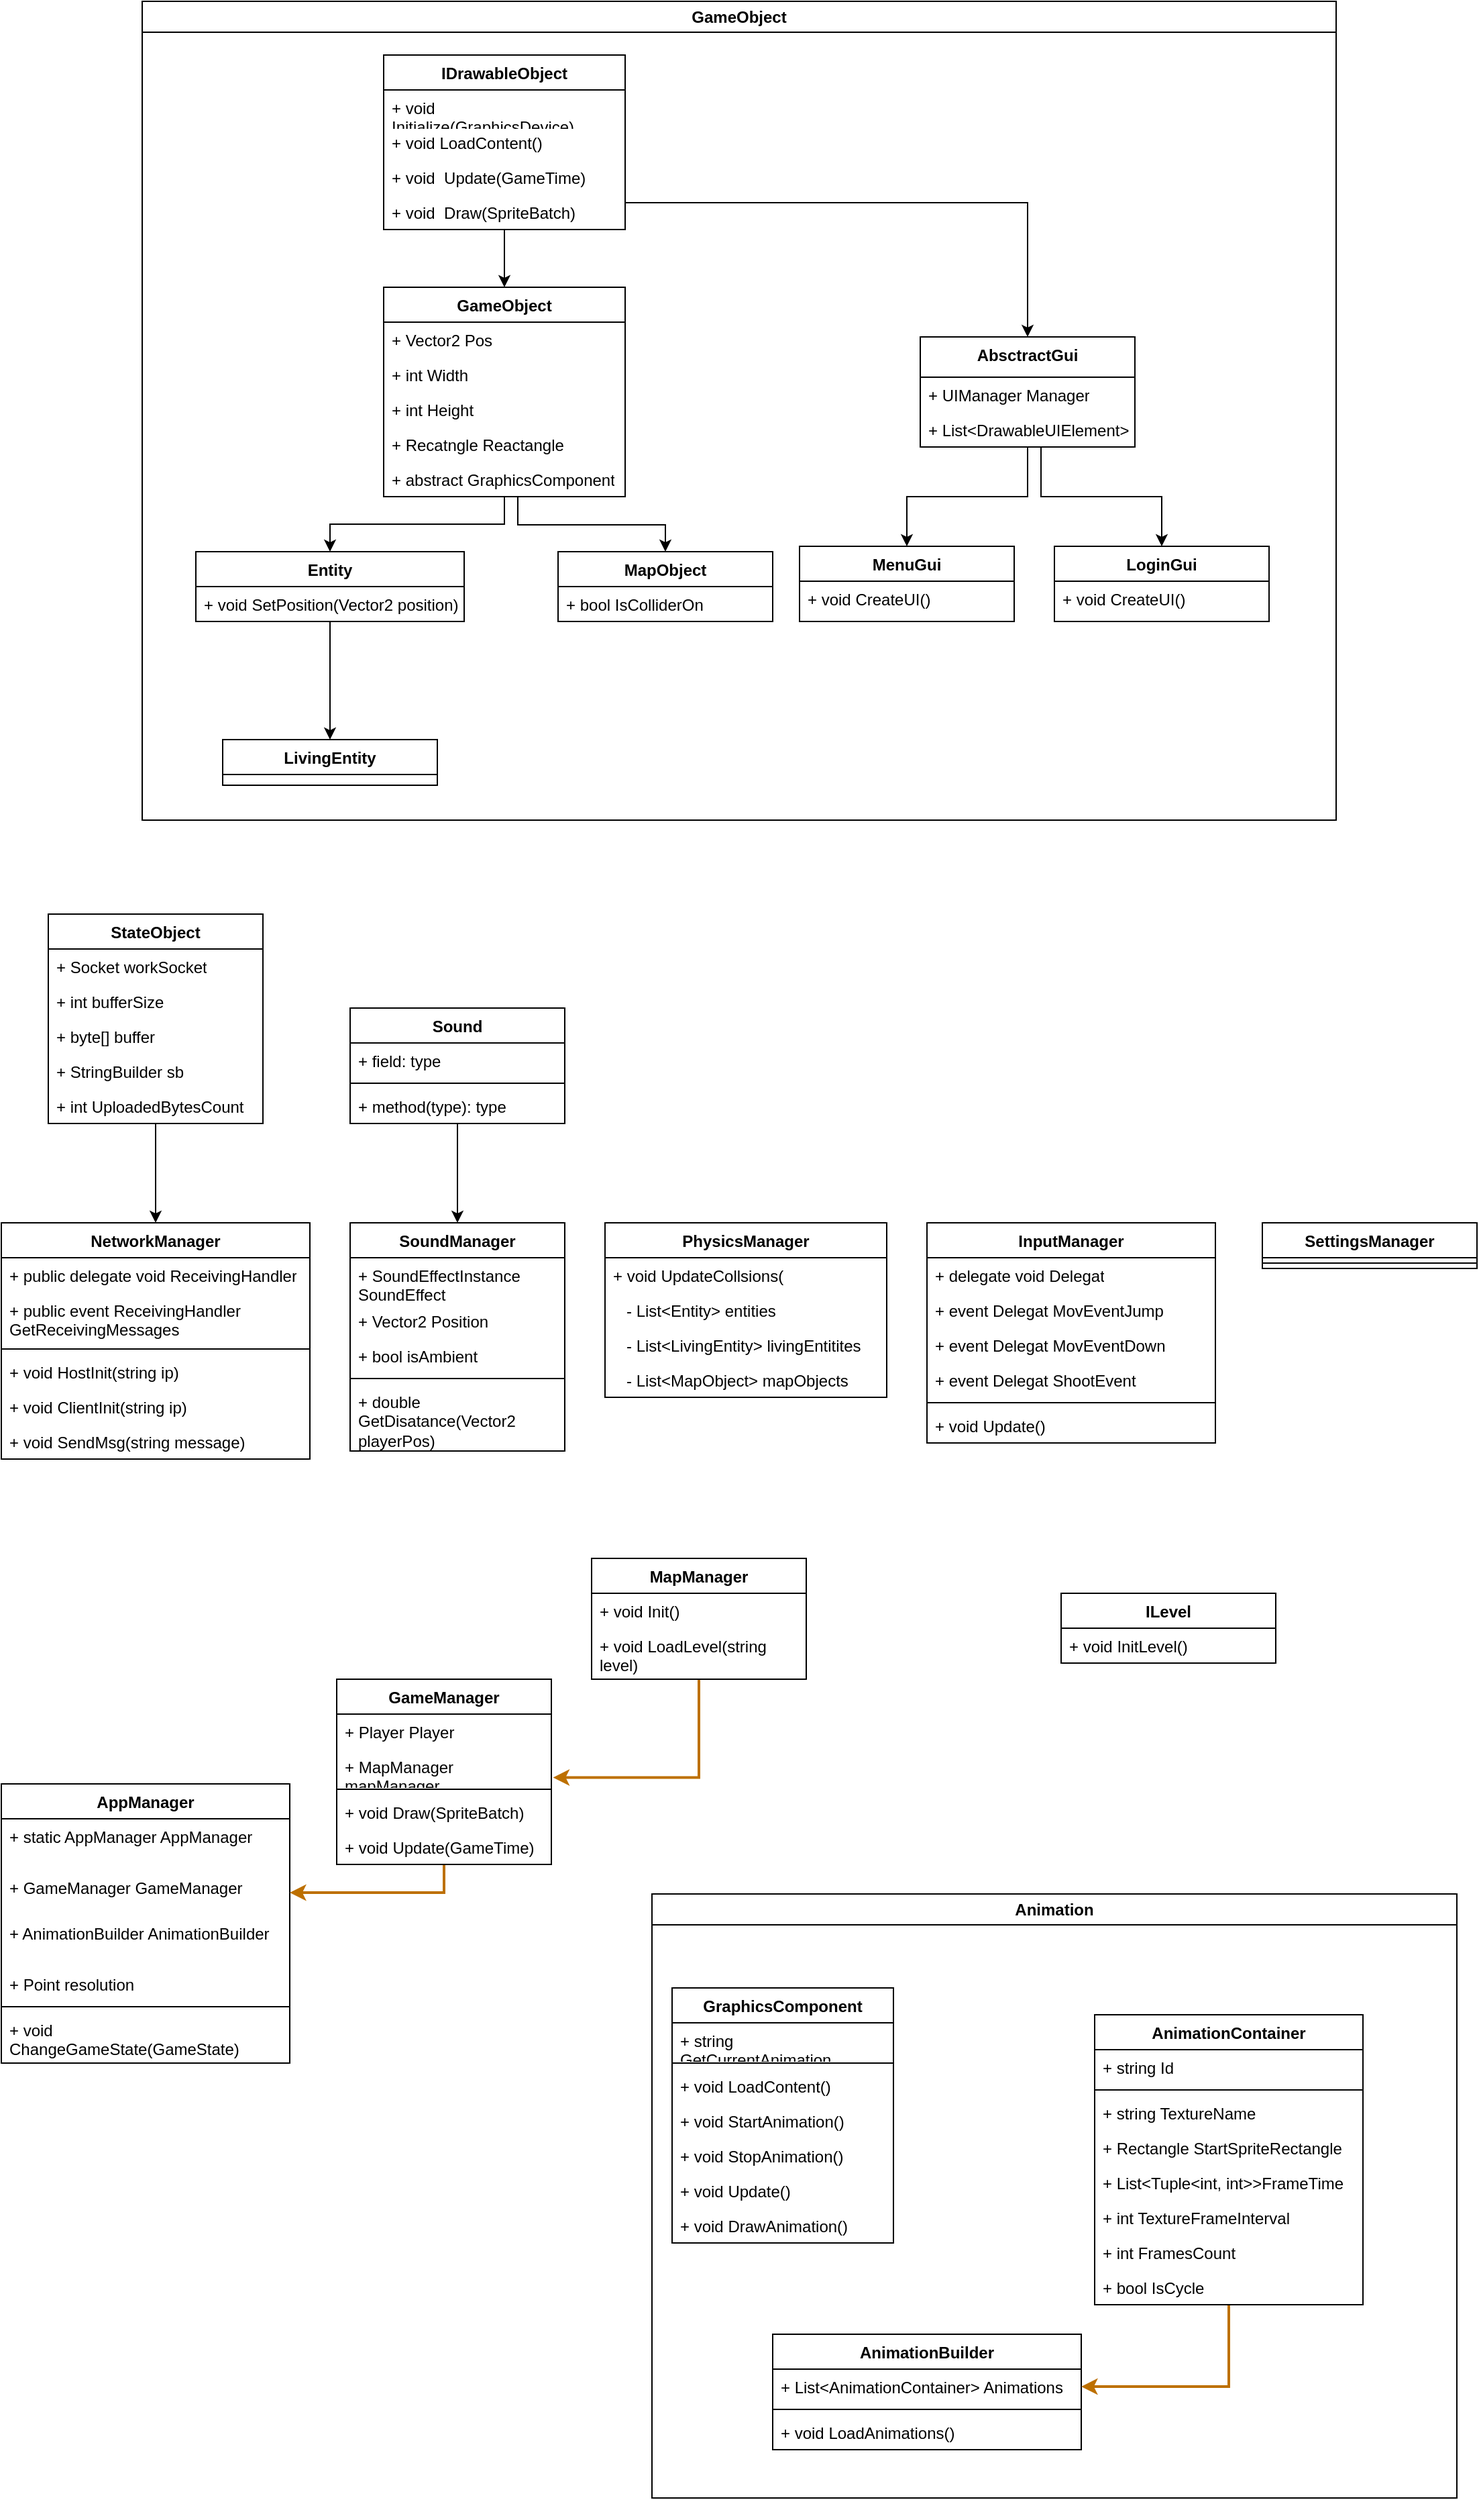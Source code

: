 <mxfile version="21.6.8" type="github">
  <diagram name="Страница — 1" id="98q6O0aFMQCR1bf1YkXJ">
    <mxGraphModel dx="3000" dy="1537" grid="1" gridSize="10" guides="1" tooltips="1" connect="1" arrows="1" fold="1" page="1" pageScale="1" pageWidth="1200" pageHeight="1920" math="0" shadow="0">
      <root>
        <mxCell id="0" />
        <mxCell id="1" parent="0" />
        <mxCell id="n8sBWdLB9CzdTx279Akv-58" value="NetworkManager" style="swimlane;fontStyle=1;align=center;verticalAlign=top;childLayout=stackLayout;horizontal=1;startSize=26;horizontalStack=0;resizeParent=1;resizeParentMax=0;resizeLast=0;collapsible=1;marginBottom=0;whiteSpace=wrap;html=1;" parent="1" vertex="1">
          <mxGeometry x="35" y="940" width="230" height="176" as="geometry" />
        </mxCell>
        <mxCell id="n8sBWdLB9CzdTx279Akv-59" value="+ public delegate void ReceivingHandler" style="text;strokeColor=none;fillColor=none;align=left;verticalAlign=top;spacingLeft=4;spacingRight=4;overflow=hidden;rotatable=0;points=[[0,0.5],[1,0.5]];portConstraint=eastwest;whiteSpace=wrap;html=1;" parent="n8sBWdLB9CzdTx279Akv-58" vertex="1">
          <mxGeometry y="26" width="230" height="26" as="geometry" />
        </mxCell>
        <mxCell id="n8sBWdLB9CzdTx279Akv-112" value="+ public event ReceivingHandler GetReceivingMessages" style="text;strokeColor=none;fillColor=none;align=left;verticalAlign=top;spacingLeft=4;spacingRight=4;overflow=hidden;rotatable=0;points=[[0,0.5],[1,0.5]];portConstraint=eastwest;whiteSpace=wrap;html=1;" parent="n8sBWdLB9CzdTx279Akv-58" vertex="1">
          <mxGeometry y="52" width="230" height="38" as="geometry" />
        </mxCell>
        <mxCell id="n8sBWdLB9CzdTx279Akv-60" value="" style="line;strokeWidth=1;fillColor=none;align=left;verticalAlign=middle;spacingTop=-1;spacingLeft=3;spacingRight=3;rotatable=0;labelPosition=right;points=[];portConstraint=eastwest;strokeColor=inherit;" parent="n8sBWdLB9CzdTx279Akv-58" vertex="1">
          <mxGeometry y="90" width="230" height="8" as="geometry" />
        </mxCell>
        <mxCell id="n8sBWdLB9CzdTx279Akv-113" value="+ void HostInit(string ip)" style="text;strokeColor=none;fillColor=none;align=left;verticalAlign=top;spacingLeft=4;spacingRight=4;overflow=hidden;rotatable=0;points=[[0,0.5],[1,0.5]];portConstraint=eastwest;whiteSpace=wrap;html=1;" parent="n8sBWdLB9CzdTx279Akv-58" vertex="1">
          <mxGeometry y="98" width="230" height="26" as="geometry" />
        </mxCell>
        <mxCell id="n8sBWdLB9CzdTx279Akv-114" value="+ void ClientInit(string ip)" style="text;strokeColor=none;fillColor=none;align=left;verticalAlign=top;spacingLeft=4;spacingRight=4;overflow=hidden;rotatable=0;points=[[0,0.5],[1,0.5]];portConstraint=eastwest;whiteSpace=wrap;html=1;" parent="n8sBWdLB9CzdTx279Akv-58" vertex="1">
          <mxGeometry y="124" width="230" height="26" as="geometry" />
        </mxCell>
        <mxCell id="n8sBWdLB9CzdTx279Akv-115" value="+ void SendMsg(string message)" style="text;strokeColor=none;fillColor=none;align=left;verticalAlign=top;spacingLeft=4;spacingRight=4;overflow=hidden;rotatable=0;points=[[0,0.5],[1,0.5]];portConstraint=eastwest;whiteSpace=wrap;html=1;" parent="n8sBWdLB9CzdTx279Akv-58" vertex="1">
          <mxGeometry y="150" width="230" height="26" as="geometry" />
        </mxCell>
        <mxCell id="n8sBWdLB9CzdTx279Akv-175" style="edgeStyle=orthogonalEdgeStyle;rounded=0;orthogonalLoop=1;jettySize=auto;html=1;entryX=0.5;entryY=0;entryDx=0;entryDy=0;" parent="1" source="n8sBWdLB9CzdTx279Akv-62" target="n8sBWdLB9CzdTx279Akv-58" edge="1">
          <mxGeometry relative="1" as="geometry" />
        </mxCell>
        <mxCell id="n8sBWdLB9CzdTx279Akv-62" value="StateObject" style="swimlane;fontStyle=1;align=center;verticalAlign=top;childLayout=stackLayout;horizontal=1;startSize=26;horizontalStack=0;resizeParent=1;resizeParentMax=0;resizeLast=0;collapsible=1;marginBottom=0;whiteSpace=wrap;html=1;" parent="1" vertex="1">
          <mxGeometry x="70" y="710" width="160" height="156" as="geometry" />
        </mxCell>
        <mxCell id="n8sBWdLB9CzdTx279Akv-63" value="+ Socket workSocket" style="text;strokeColor=none;fillColor=none;align=left;verticalAlign=top;spacingLeft=4;spacingRight=4;overflow=hidden;rotatable=0;points=[[0,0.5],[1,0.5]];portConstraint=eastwest;whiteSpace=wrap;html=1;" parent="n8sBWdLB9CzdTx279Akv-62" vertex="1">
          <mxGeometry y="26" width="160" height="26" as="geometry" />
        </mxCell>
        <mxCell id="n8sBWdLB9CzdTx279Akv-166" value="+ int bufferSize" style="text;strokeColor=none;fillColor=none;align=left;verticalAlign=top;spacingLeft=4;spacingRight=4;overflow=hidden;rotatable=0;points=[[0,0.5],[1,0.5]];portConstraint=eastwest;whiteSpace=wrap;html=1;" parent="n8sBWdLB9CzdTx279Akv-62" vertex="1">
          <mxGeometry y="52" width="160" height="26" as="geometry" />
        </mxCell>
        <mxCell id="n8sBWdLB9CzdTx279Akv-167" value="+ byte[] buffer" style="text;strokeColor=none;fillColor=none;align=left;verticalAlign=top;spacingLeft=4;spacingRight=4;overflow=hidden;rotatable=0;points=[[0,0.5],[1,0.5]];portConstraint=eastwest;whiteSpace=wrap;html=1;" parent="n8sBWdLB9CzdTx279Akv-62" vertex="1">
          <mxGeometry y="78" width="160" height="26" as="geometry" />
        </mxCell>
        <mxCell id="n8sBWdLB9CzdTx279Akv-168" value="+ StringBuilder sb" style="text;strokeColor=none;fillColor=none;align=left;verticalAlign=top;spacingLeft=4;spacingRight=4;overflow=hidden;rotatable=0;points=[[0,0.5],[1,0.5]];portConstraint=eastwest;whiteSpace=wrap;html=1;" parent="n8sBWdLB9CzdTx279Akv-62" vertex="1">
          <mxGeometry y="104" width="160" height="26" as="geometry" />
        </mxCell>
        <mxCell id="n8sBWdLB9CzdTx279Akv-169" value="+ int UploadedBytesCount" style="text;strokeColor=none;fillColor=none;align=left;verticalAlign=top;spacingLeft=4;spacingRight=4;overflow=hidden;rotatable=0;points=[[0,0.5],[1,0.5]];portConstraint=eastwest;whiteSpace=wrap;html=1;" parent="n8sBWdLB9CzdTx279Akv-62" vertex="1">
          <mxGeometry y="130" width="160" height="26" as="geometry" />
        </mxCell>
        <mxCell id="n8sBWdLB9CzdTx279Akv-180" style="edgeStyle=orthogonalEdgeStyle;rounded=0;orthogonalLoop=1;jettySize=auto;html=1;entryX=0.5;entryY=0;entryDx=0;entryDy=0;" parent="1" source="n8sBWdLB9CzdTx279Akv-54" target="n8sBWdLB9CzdTx279Akv-50" edge="1">
          <mxGeometry relative="1" as="geometry" />
        </mxCell>
        <mxCell id="n8sBWdLB9CzdTx279Akv-54" value="Sound" style="swimlane;fontStyle=1;align=center;verticalAlign=top;childLayout=stackLayout;horizontal=1;startSize=26;horizontalStack=0;resizeParent=1;resizeParentMax=0;resizeLast=0;collapsible=1;marginBottom=0;whiteSpace=wrap;html=1;" parent="1" vertex="1">
          <mxGeometry x="295" y="780" width="160" height="86" as="geometry" />
        </mxCell>
        <mxCell id="n8sBWdLB9CzdTx279Akv-55" value="+ field: type" style="text;strokeColor=none;fillColor=none;align=left;verticalAlign=top;spacingLeft=4;spacingRight=4;overflow=hidden;rotatable=0;points=[[0,0.5],[1,0.5]];portConstraint=eastwest;whiteSpace=wrap;html=1;" parent="n8sBWdLB9CzdTx279Akv-54" vertex="1">
          <mxGeometry y="26" width="160" height="26" as="geometry" />
        </mxCell>
        <mxCell id="n8sBWdLB9CzdTx279Akv-56" value="" style="line;strokeWidth=1;fillColor=none;align=left;verticalAlign=middle;spacingTop=-1;spacingLeft=3;spacingRight=3;rotatable=0;labelPosition=right;points=[];portConstraint=eastwest;strokeColor=inherit;" parent="n8sBWdLB9CzdTx279Akv-54" vertex="1">
          <mxGeometry y="52" width="160" height="8" as="geometry" />
        </mxCell>
        <mxCell id="n8sBWdLB9CzdTx279Akv-57" value="+ method(type): type" style="text;strokeColor=none;fillColor=none;align=left;verticalAlign=top;spacingLeft=4;spacingRight=4;overflow=hidden;rotatable=0;points=[[0,0.5],[1,0.5]];portConstraint=eastwest;whiteSpace=wrap;html=1;" parent="n8sBWdLB9CzdTx279Akv-54" vertex="1">
          <mxGeometry y="60" width="160" height="26" as="geometry" />
        </mxCell>
        <mxCell id="n8sBWdLB9CzdTx279Akv-66" value="&lt;div&gt;InputManager&lt;/div&gt;&lt;div&gt;&lt;br&gt;&lt;/div&gt;" style="swimlane;fontStyle=1;align=center;verticalAlign=top;childLayout=stackLayout;horizontal=1;startSize=26;horizontalStack=0;resizeParent=1;resizeParentMax=0;resizeLast=0;collapsible=1;marginBottom=0;whiteSpace=wrap;html=1;" parent="1" vertex="1">
          <mxGeometry x="725" y="940" width="215" height="164" as="geometry" />
        </mxCell>
        <mxCell id="n8sBWdLB9CzdTx279Akv-67" value="+ delegate void Delegat" style="text;strokeColor=none;fillColor=none;align=left;verticalAlign=top;spacingLeft=4;spacingRight=4;overflow=hidden;rotatable=0;points=[[0,0.5],[1,0.5]];portConstraint=eastwest;whiteSpace=wrap;html=1;" parent="n8sBWdLB9CzdTx279Akv-66" vertex="1">
          <mxGeometry y="26" width="215" height="26" as="geometry" />
        </mxCell>
        <mxCell id="n8sBWdLB9CzdTx279Akv-103" value="+ event Delegat MovEventJump" style="text;strokeColor=none;fillColor=none;align=left;verticalAlign=top;spacingLeft=4;spacingRight=4;overflow=hidden;rotatable=0;points=[[0,0.5],[1,0.5]];portConstraint=eastwest;whiteSpace=wrap;html=1;" parent="n8sBWdLB9CzdTx279Akv-66" vertex="1">
          <mxGeometry y="52" width="215" height="26" as="geometry" />
        </mxCell>
        <mxCell id="n8sBWdLB9CzdTx279Akv-108" value="+ event Delegat MovEventDown" style="text;strokeColor=none;fillColor=none;align=left;verticalAlign=top;spacingLeft=4;spacingRight=4;overflow=hidden;rotatable=0;points=[[0,0.5],[1,0.5]];portConstraint=eastwest;whiteSpace=wrap;html=1;" parent="n8sBWdLB9CzdTx279Akv-66" vertex="1">
          <mxGeometry y="78" width="215" height="26" as="geometry" />
        </mxCell>
        <mxCell id="n8sBWdLB9CzdTx279Akv-109" value="+ event Delegat ShootEvent" style="text;strokeColor=none;fillColor=none;align=left;verticalAlign=top;spacingLeft=4;spacingRight=4;overflow=hidden;rotatable=0;points=[[0,0.5],[1,0.5]];portConstraint=eastwest;whiteSpace=wrap;html=1;" parent="n8sBWdLB9CzdTx279Akv-66" vertex="1">
          <mxGeometry y="104" width="215" height="26" as="geometry" />
        </mxCell>
        <mxCell id="n8sBWdLB9CzdTx279Akv-68" value="" style="line;strokeWidth=1;fillColor=none;align=left;verticalAlign=middle;spacingTop=-1;spacingLeft=3;spacingRight=3;rotatable=0;labelPosition=right;points=[];portConstraint=eastwest;strokeColor=inherit;" parent="n8sBWdLB9CzdTx279Akv-66" vertex="1">
          <mxGeometry y="130" width="215" height="8" as="geometry" />
        </mxCell>
        <mxCell id="n8sBWdLB9CzdTx279Akv-110" value="+ void Update()" style="text;strokeColor=none;fillColor=none;align=left;verticalAlign=top;spacingLeft=4;spacingRight=4;overflow=hidden;rotatable=0;points=[[0,0.5],[1,0.5]];portConstraint=eastwest;whiteSpace=wrap;html=1;" parent="n8sBWdLB9CzdTx279Akv-66" vertex="1">
          <mxGeometry y="138" width="215" height="26" as="geometry" />
        </mxCell>
        <mxCell id="n8sBWdLB9CzdTx279Akv-34" value="AppManager" style="swimlane;fontStyle=1;align=center;verticalAlign=top;childLayout=stackLayout;horizontal=1;startSize=26;horizontalStack=0;resizeParent=1;resizeParentMax=0;resizeLast=0;collapsible=1;marginBottom=0;whiteSpace=wrap;html=1;" parent="1" vertex="1">
          <mxGeometry x="35" y="1358" width="215" height="208" as="geometry" />
        </mxCell>
        <mxCell id="n8sBWdLB9CzdTx279Akv-176" value="+ static AppManager AppManager" style="text;strokeColor=none;fillColor=none;align=left;verticalAlign=top;spacingLeft=4;spacingRight=4;overflow=hidden;rotatable=0;points=[[0,0.5],[1,0.5]];portConstraint=eastwest;whiteSpace=wrap;html=1;" parent="n8sBWdLB9CzdTx279Akv-34" vertex="1">
          <mxGeometry y="26" width="215" height="38" as="geometry" />
        </mxCell>
        <mxCell id="n8sBWdLB9CzdTx279Akv-117" value="+ GameManager GameManager" style="text;strokeColor=none;fillColor=none;align=left;verticalAlign=top;spacingLeft=4;spacingRight=4;overflow=hidden;rotatable=0;points=[[0,0.5],[1,0.5]];portConstraint=eastwest;whiteSpace=wrap;html=1;" parent="n8sBWdLB9CzdTx279Akv-34" vertex="1">
          <mxGeometry y="64" width="215" height="34" as="geometry" />
        </mxCell>
        <mxCell id="n8sBWdLB9CzdTx279Akv-122" value="+ AnimationBuilder AnimationBuilder" style="text;strokeColor=none;fillColor=none;align=left;verticalAlign=top;spacingLeft=4;spacingRight=4;overflow=hidden;rotatable=0;points=[[0,0.5],[1,0.5]];portConstraint=eastwest;whiteSpace=wrap;html=1;" parent="n8sBWdLB9CzdTx279Akv-34" vertex="1">
          <mxGeometry y="98" width="215" height="38" as="geometry" />
        </mxCell>
        <mxCell id="n8sBWdLB9CzdTx279Akv-35" value="+ Point resolution" style="text;strokeColor=none;fillColor=none;align=left;verticalAlign=top;spacingLeft=4;spacingRight=4;overflow=hidden;rotatable=0;points=[[0,0.5],[1,0.5]];portConstraint=eastwest;whiteSpace=wrap;html=1;" parent="n8sBWdLB9CzdTx279Akv-34" vertex="1">
          <mxGeometry y="136" width="215" height="26" as="geometry" />
        </mxCell>
        <mxCell id="n8sBWdLB9CzdTx279Akv-36" value="" style="line;strokeWidth=1;fillColor=none;align=left;verticalAlign=middle;spacingTop=-1;spacingLeft=3;spacingRight=3;rotatable=0;labelPosition=right;points=[];portConstraint=eastwest;strokeColor=inherit;" parent="n8sBWdLB9CzdTx279Akv-34" vertex="1">
          <mxGeometry y="162" width="215" height="8" as="geometry" />
        </mxCell>
        <mxCell id="n8sBWdLB9CzdTx279Akv-123" value="+ void ChangeGameState(GameState)" style="text;strokeColor=none;fillColor=none;align=left;verticalAlign=top;spacingLeft=4;spacingRight=4;overflow=hidden;rotatable=0;points=[[0,0.5],[1,0.5]];portConstraint=eastwest;whiteSpace=wrap;html=1;" parent="n8sBWdLB9CzdTx279Akv-34" vertex="1">
          <mxGeometry y="170" width="215" height="38" as="geometry" />
        </mxCell>
        <mxCell id="n8sBWdLB9CzdTx279Akv-181" style="edgeStyle=orthogonalEdgeStyle;rounded=0;orthogonalLoop=1;jettySize=auto;html=1;fillColor=#f0a30a;strokeColor=#BD7000;strokeWidth=2;" parent="1" source="n8sBWdLB9CzdTx279Akv-38" target="n8sBWdLB9CzdTx279Akv-117" edge="1">
          <mxGeometry relative="1" as="geometry" />
        </mxCell>
        <mxCell id="n8sBWdLB9CzdTx279Akv-38" value="GameManager" style="swimlane;fontStyle=1;align=center;verticalAlign=top;childLayout=stackLayout;horizontal=1;startSize=26;horizontalStack=0;resizeParent=1;resizeParentMax=0;resizeLast=0;collapsible=1;marginBottom=0;whiteSpace=wrap;html=1;" parent="1" vertex="1">
          <mxGeometry x="285" y="1280" width="160" height="138" as="geometry" />
        </mxCell>
        <mxCell id="n8sBWdLB9CzdTx279Akv-41" value="+ Player Player" style="text;strokeColor=none;fillColor=none;align=left;verticalAlign=top;spacingLeft=4;spacingRight=4;overflow=hidden;rotatable=0;points=[[0,0.5],[1,0.5]];portConstraint=eastwest;whiteSpace=wrap;html=1;" parent="n8sBWdLB9CzdTx279Akv-38" vertex="1">
          <mxGeometry y="26" width="160" height="26" as="geometry" />
        </mxCell>
        <mxCell id="n8sBWdLB9CzdTx279Akv-39" value="+ MapManager mapManager" style="text;strokeColor=none;fillColor=none;align=left;verticalAlign=top;spacingLeft=4;spacingRight=4;overflow=hidden;rotatable=0;points=[[0,0.5],[1,0.5]];portConstraint=eastwest;whiteSpace=wrap;html=1;" parent="n8sBWdLB9CzdTx279Akv-38" vertex="1">
          <mxGeometry y="52" width="160" height="26" as="geometry" />
        </mxCell>
        <mxCell id="n8sBWdLB9CzdTx279Akv-40" value="" style="line;strokeWidth=1;fillColor=none;align=left;verticalAlign=middle;spacingTop=-1;spacingLeft=3;spacingRight=3;rotatable=0;labelPosition=right;points=[];portConstraint=eastwest;strokeColor=inherit;" parent="n8sBWdLB9CzdTx279Akv-38" vertex="1">
          <mxGeometry y="78" width="160" height="8" as="geometry" />
        </mxCell>
        <mxCell id="n8sBWdLB9CzdTx279Akv-129" value="+ void Draw(SpriteBatch)" style="text;strokeColor=none;fillColor=none;align=left;verticalAlign=top;spacingLeft=4;spacingRight=4;overflow=hidden;rotatable=0;points=[[0,0.5],[1,0.5]];portConstraint=eastwest;whiteSpace=wrap;html=1;" parent="n8sBWdLB9CzdTx279Akv-38" vertex="1">
          <mxGeometry y="86" width="160" height="26" as="geometry" />
        </mxCell>
        <mxCell id="n8sBWdLB9CzdTx279Akv-135" value="+ void Update(GameTime)" style="text;strokeColor=none;fillColor=none;align=left;verticalAlign=top;spacingLeft=4;spacingRight=4;overflow=hidden;rotatable=0;points=[[0,0.5],[1,0.5]];portConstraint=eastwest;whiteSpace=wrap;html=1;" parent="n8sBWdLB9CzdTx279Akv-38" vertex="1">
          <mxGeometry y="112" width="160" height="26" as="geometry" />
        </mxCell>
        <mxCell id="n8sBWdLB9CzdTx279Akv-182" style="edgeStyle=orthogonalEdgeStyle;rounded=0;orthogonalLoop=1;jettySize=auto;html=1;entryX=1.008;entryY=0.816;entryDx=0;entryDy=0;entryPerimeter=0;strokeWidth=2;fillColor=#f0a30a;strokeColor=#BD7000;" parent="1" source="n8sBWdLB9CzdTx279Akv-42" target="n8sBWdLB9CzdTx279Akv-39" edge="1">
          <mxGeometry relative="1" as="geometry" />
        </mxCell>
        <mxCell id="n8sBWdLB9CzdTx279Akv-42" value="MapManager" style="swimlane;fontStyle=1;align=center;verticalAlign=top;childLayout=stackLayout;horizontal=1;startSize=26;horizontalStack=0;resizeParent=1;resizeParentMax=0;resizeLast=0;collapsible=1;marginBottom=0;whiteSpace=wrap;html=1;" parent="1" vertex="1">
          <mxGeometry x="475" y="1190" width="160" height="90" as="geometry" />
        </mxCell>
        <mxCell id="n8sBWdLB9CzdTx279Akv-45" value="+ void Init()" style="text;strokeColor=none;fillColor=none;align=left;verticalAlign=top;spacingLeft=4;spacingRight=4;overflow=hidden;rotatable=0;points=[[0,0.5],[1,0.5]];portConstraint=eastwest;whiteSpace=wrap;html=1;" parent="n8sBWdLB9CzdTx279Akv-42" vertex="1">
          <mxGeometry y="26" width="160" height="26" as="geometry" />
        </mxCell>
        <mxCell id="n8sBWdLB9CzdTx279Akv-139" value="+ void LoadLevel(string level)" style="text;strokeColor=none;fillColor=none;align=left;verticalAlign=top;spacingLeft=4;spacingRight=4;overflow=hidden;rotatable=0;points=[[0,0.5],[1,0.5]];portConstraint=eastwest;whiteSpace=wrap;html=1;" parent="n8sBWdLB9CzdTx279Akv-42" vertex="1">
          <mxGeometry y="52" width="160" height="38" as="geometry" />
        </mxCell>
        <mxCell id="n8sBWdLB9CzdTx279Akv-46" value="&lt;div&gt;PhysicsManager&lt;br&gt;&lt;/div&gt;" style="swimlane;fontStyle=1;align=center;verticalAlign=top;childLayout=stackLayout;horizontal=1;startSize=26;horizontalStack=0;resizeParent=1;resizeParentMax=0;resizeLast=0;collapsible=1;marginBottom=0;whiteSpace=wrap;html=1;" parent="1" vertex="1">
          <mxGeometry x="485" y="940" width="210" height="130" as="geometry" />
        </mxCell>
        <mxCell id="n8sBWdLB9CzdTx279Akv-47" value="&lt;div&gt;+ void UpdateCollsions(&lt;/div&gt;" style="text;strokeColor=none;fillColor=none;align=left;verticalAlign=top;spacingLeft=4;spacingRight=4;overflow=hidden;rotatable=0;points=[[0,0.5],[1,0.5]];portConstraint=eastwest;whiteSpace=wrap;html=1;" parent="n8sBWdLB9CzdTx279Akv-46" vertex="1">
          <mxGeometry y="26" width="210" height="26" as="geometry" />
        </mxCell>
        <mxCell id="n8sBWdLB9CzdTx279Akv-153" value="&amp;nbsp;&amp;nbsp; - List&amp;lt;Entity&amp;gt; entities" style="text;strokeColor=none;fillColor=none;align=left;verticalAlign=top;spacingLeft=4;spacingRight=4;overflow=hidden;rotatable=0;points=[[0,0.5],[1,0.5]];portConstraint=eastwest;whiteSpace=wrap;html=1;" parent="n8sBWdLB9CzdTx279Akv-46" vertex="1">
          <mxGeometry y="52" width="210" height="26" as="geometry" />
        </mxCell>
        <mxCell id="n8sBWdLB9CzdTx279Akv-157" value="&amp;nbsp;&amp;nbsp; - List&amp;lt;LivingEntity&amp;gt; livingEntitites" style="text;strokeColor=none;fillColor=none;align=left;verticalAlign=top;spacingLeft=4;spacingRight=4;overflow=hidden;rotatable=0;points=[[0,0.5],[1,0.5]];portConstraint=eastwest;whiteSpace=wrap;html=1;" parent="n8sBWdLB9CzdTx279Akv-46" vertex="1">
          <mxGeometry y="78" width="210" height="26" as="geometry" />
        </mxCell>
        <mxCell id="n8sBWdLB9CzdTx279Akv-158" value="&amp;nbsp;&amp;nbsp; - List&amp;lt;MapObject&amp;gt; mapObjects" style="text;strokeColor=none;fillColor=none;align=left;verticalAlign=top;spacingLeft=4;spacingRight=4;overflow=hidden;rotatable=0;points=[[0,0.5],[1,0.5]];portConstraint=eastwest;whiteSpace=wrap;html=1;" parent="n8sBWdLB9CzdTx279Akv-46" vertex="1">
          <mxGeometry y="104" width="210" height="26" as="geometry" />
        </mxCell>
        <mxCell id="n8sBWdLB9CzdTx279Akv-159" value="SettingsManager" style="swimlane;fontStyle=1;align=center;verticalAlign=top;childLayout=stackLayout;horizontal=1;startSize=26;horizontalStack=0;resizeParent=1;resizeParentMax=0;resizeLast=0;collapsible=1;marginBottom=0;whiteSpace=wrap;html=1;" parent="1" vertex="1">
          <mxGeometry x="975" y="940" width="160" height="34" as="geometry" />
        </mxCell>
        <mxCell id="n8sBWdLB9CzdTx279Akv-161" value="" style="line;strokeWidth=1;fillColor=none;align=left;verticalAlign=middle;spacingTop=-1;spacingLeft=3;spacingRight=3;rotatable=0;labelPosition=right;points=[];portConstraint=eastwest;strokeColor=inherit;" parent="n8sBWdLB9CzdTx279Akv-159" vertex="1">
          <mxGeometry y="26" width="160" height="8" as="geometry" />
        </mxCell>
        <mxCell id="n8sBWdLB9CzdTx279Akv-50" value="SoundManager" style="swimlane;fontStyle=1;align=center;verticalAlign=top;childLayout=stackLayout;horizontal=1;startSize=26;horizontalStack=0;resizeParent=1;resizeParentMax=0;resizeLast=0;collapsible=1;marginBottom=0;whiteSpace=wrap;html=1;" parent="1" vertex="1">
          <mxGeometry x="295" y="940" width="160" height="170" as="geometry" />
        </mxCell>
        <mxCell id="n8sBWdLB9CzdTx279Akv-51" value="+ SoundEffectInstance SoundEffect" style="text;strokeColor=none;fillColor=none;align=left;verticalAlign=top;spacingLeft=4;spacingRight=4;overflow=hidden;rotatable=0;points=[[0,0.5],[1,0.5]];portConstraint=eastwest;whiteSpace=wrap;html=1;" parent="n8sBWdLB9CzdTx279Akv-50" vertex="1">
          <mxGeometry y="26" width="160" height="34" as="geometry" />
        </mxCell>
        <mxCell id="n8sBWdLB9CzdTx279Akv-53" value="+ Vector2 Position" style="text;strokeColor=none;fillColor=none;align=left;verticalAlign=top;spacingLeft=4;spacingRight=4;overflow=hidden;rotatable=0;points=[[0,0.5],[1,0.5]];portConstraint=eastwest;whiteSpace=wrap;html=1;" parent="n8sBWdLB9CzdTx279Akv-50" vertex="1">
          <mxGeometry y="60" width="160" height="26" as="geometry" />
        </mxCell>
        <mxCell id="n8sBWdLB9CzdTx279Akv-163" value="+ bool isAmbient" style="text;strokeColor=none;fillColor=none;align=left;verticalAlign=top;spacingLeft=4;spacingRight=4;overflow=hidden;rotatable=0;points=[[0,0.5],[1,0.5]];portConstraint=eastwest;whiteSpace=wrap;html=1;" parent="n8sBWdLB9CzdTx279Akv-50" vertex="1">
          <mxGeometry y="86" width="160" height="26" as="geometry" />
        </mxCell>
        <mxCell id="n8sBWdLB9CzdTx279Akv-52" value="" style="line;strokeWidth=1;fillColor=none;align=left;verticalAlign=middle;spacingTop=-1;spacingLeft=3;spacingRight=3;rotatable=0;labelPosition=right;points=[];portConstraint=eastwest;strokeColor=inherit;" parent="n8sBWdLB9CzdTx279Akv-50" vertex="1">
          <mxGeometry y="112" width="160" height="8" as="geometry" />
        </mxCell>
        <mxCell id="n8sBWdLB9CzdTx279Akv-164" value="+ double GetDisatance(Vector2 playerPos)" style="text;strokeColor=none;fillColor=none;align=left;verticalAlign=top;spacingLeft=4;spacingRight=4;overflow=hidden;rotatable=0;points=[[0,0.5],[1,0.5]];portConstraint=eastwest;whiteSpace=wrap;html=1;" parent="n8sBWdLB9CzdTx279Akv-50" vertex="1">
          <mxGeometry y="120" width="160" height="50" as="geometry" />
        </mxCell>
        <mxCell id="V0OTZniMrJclzjrh9o6q-1" value="ILevel" style="swimlane;fontStyle=1;align=center;verticalAlign=top;childLayout=stackLayout;horizontal=1;startSize=26;horizontalStack=0;resizeParent=1;resizeParentMax=0;resizeLast=0;collapsible=1;marginBottom=0;whiteSpace=wrap;html=1;" vertex="1" parent="1">
          <mxGeometry x="825" y="1216" width="160" height="52" as="geometry" />
        </mxCell>
        <mxCell id="V0OTZniMrJclzjrh9o6q-4" value="+ void InitLevel()" style="text;strokeColor=none;fillColor=none;align=left;verticalAlign=top;spacingLeft=4;spacingRight=4;overflow=hidden;rotatable=0;points=[[0,0.5],[1,0.5]];portConstraint=eastwest;whiteSpace=wrap;html=1;" vertex="1" parent="V0OTZniMrJclzjrh9o6q-1">
          <mxGeometry y="26" width="160" height="26" as="geometry" />
        </mxCell>
        <mxCell id="V0OTZniMrJclzjrh9o6q-5" value="GameObject" style="swimlane;whiteSpace=wrap;html=1;" vertex="1" parent="1">
          <mxGeometry x="140" y="30" width="890" height="610" as="geometry" />
        </mxCell>
        <mxCell id="n8sBWdLB9CzdTx279Akv-1" value="GameObject" style="swimlane;fontStyle=1;align=center;verticalAlign=top;childLayout=stackLayout;horizontal=1;startSize=26;horizontalStack=0;resizeParent=1;resizeParentMax=0;resizeLast=0;collapsible=1;marginBottom=0;whiteSpace=wrap;html=1;" parent="V0OTZniMrJclzjrh9o6q-5" vertex="1">
          <mxGeometry x="180" y="213" width="180" height="156" as="geometry" />
        </mxCell>
        <mxCell id="n8sBWdLB9CzdTx279Akv-2" value="+ Vector2 Pos" style="text;strokeColor=none;fillColor=none;align=left;verticalAlign=top;spacingLeft=4;spacingRight=4;overflow=hidden;rotatable=0;points=[[0,0.5],[1,0.5]];portConstraint=eastwest;whiteSpace=wrap;html=1;" parent="n8sBWdLB9CzdTx279Akv-1" vertex="1">
          <mxGeometry y="26" width="180" height="26" as="geometry" />
        </mxCell>
        <mxCell id="n8sBWdLB9CzdTx279Akv-95" value="+ int Width" style="text;strokeColor=none;fillColor=none;align=left;verticalAlign=top;spacingLeft=4;spacingRight=4;overflow=hidden;rotatable=0;points=[[0,0.5],[1,0.5]];portConstraint=eastwest;whiteSpace=wrap;html=1;" parent="n8sBWdLB9CzdTx279Akv-1" vertex="1">
          <mxGeometry y="52" width="180" height="26" as="geometry" />
        </mxCell>
        <mxCell id="n8sBWdLB9CzdTx279Akv-96" value="+ int Height" style="text;strokeColor=none;fillColor=none;align=left;verticalAlign=top;spacingLeft=4;spacingRight=4;overflow=hidden;rotatable=0;points=[[0,0.5],[1,0.5]];portConstraint=eastwest;whiteSpace=wrap;html=1;" parent="n8sBWdLB9CzdTx279Akv-1" vertex="1">
          <mxGeometry y="78" width="180" height="26" as="geometry" />
        </mxCell>
        <mxCell id="n8sBWdLB9CzdTx279Akv-97" value="+ Recatngle Reactangle" style="text;strokeColor=none;fillColor=none;align=left;verticalAlign=top;spacingLeft=4;spacingRight=4;overflow=hidden;rotatable=0;points=[[0,0.5],[1,0.5]];portConstraint=eastwest;whiteSpace=wrap;html=1;" parent="n8sBWdLB9CzdTx279Akv-1" vertex="1">
          <mxGeometry y="104" width="180" height="26" as="geometry" />
        </mxCell>
        <mxCell id="n8sBWdLB9CzdTx279Akv-98" value="+ abstract GraphicsComponent" style="text;strokeColor=none;fillColor=none;align=left;verticalAlign=top;spacingLeft=4;spacingRight=4;overflow=hidden;rotatable=0;points=[[0,0.5],[1,0.5]];portConstraint=eastwest;whiteSpace=wrap;html=1;" parent="n8sBWdLB9CzdTx279Akv-1" vertex="1">
          <mxGeometry y="130" width="180" height="26" as="geometry" />
        </mxCell>
        <mxCell id="n8sBWdLB9CzdTx279Akv-16" style="edgeStyle=orthogonalEdgeStyle;rounded=0;orthogonalLoop=1;jettySize=auto;html=1;entryX=0.5;entryY=0;entryDx=0;entryDy=0;" parent="V0OTZniMrJclzjrh9o6q-5" source="n8sBWdLB9CzdTx279Akv-9" target="n8sBWdLB9CzdTx279Akv-1" edge="1">
          <mxGeometry relative="1" as="geometry" />
        </mxCell>
        <mxCell id="n8sBWdLB9CzdTx279Akv-9" value="IDrawableObject" style="swimlane;fontStyle=1;align=center;verticalAlign=top;childLayout=stackLayout;horizontal=1;startSize=26;horizontalStack=0;resizeParent=1;resizeParentMax=0;resizeLast=0;collapsible=1;marginBottom=0;whiteSpace=wrap;html=1;" parent="V0OTZniMrJclzjrh9o6q-5" vertex="1">
          <mxGeometry x="180" y="40" width="180" height="130" as="geometry" />
        </mxCell>
        <mxCell id="n8sBWdLB9CzdTx279Akv-12" value="+ void Initialize(GraphicsDevice)" style="text;strokeColor=none;fillColor=none;align=left;verticalAlign=top;spacingLeft=4;spacingRight=4;overflow=hidden;rotatable=0;points=[[0,0.5],[1,0.5]];portConstraint=eastwest;whiteSpace=wrap;html=1;" parent="n8sBWdLB9CzdTx279Akv-9" vertex="1">
          <mxGeometry y="26" width="180" height="26" as="geometry" />
        </mxCell>
        <mxCell id="n8sBWdLB9CzdTx279Akv-91" value="+ void LoadContent()" style="text;strokeColor=none;fillColor=none;align=left;verticalAlign=top;spacingLeft=4;spacingRight=4;overflow=hidden;rotatable=0;points=[[0,0.5],[1,0.5]];portConstraint=eastwest;whiteSpace=wrap;html=1;" parent="n8sBWdLB9CzdTx279Akv-9" vertex="1">
          <mxGeometry y="52" width="180" height="26" as="geometry" />
        </mxCell>
        <mxCell id="n8sBWdLB9CzdTx279Akv-92" value="+ void&amp;nbsp; Update(GameTime)" style="text;strokeColor=none;fillColor=none;align=left;verticalAlign=top;spacingLeft=4;spacingRight=4;overflow=hidden;rotatable=0;points=[[0,0.5],[1,0.5]];portConstraint=eastwest;whiteSpace=wrap;html=1;" parent="n8sBWdLB9CzdTx279Akv-9" vertex="1">
          <mxGeometry y="78" width="180" height="26" as="geometry" />
        </mxCell>
        <mxCell id="n8sBWdLB9CzdTx279Akv-93" value="+ void&amp;nbsp; Draw(SpriteBatch)" style="text;strokeColor=none;fillColor=none;align=left;verticalAlign=top;spacingLeft=4;spacingRight=4;overflow=hidden;rotatable=0;points=[[0,0.5],[1,0.5]];portConstraint=eastwest;whiteSpace=wrap;html=1;" parent="n8sBWdLB9CzdTx279Akv-9" vertex="1">
          <mxGeometry y="104" width="180" height="26" as="geometry" />
        </mxCell>
        <mxCell id="n8sBWdLB9CzdTx279Akv-17" value="Entity" style="swimlane;fontStyle=1;align=center;verticalAlign=top;childLayout=stackLayout;horizontal=1;startSize=26;horizontalStack=0;resizeParent=1;resizeParentMax=0;resizeLast=0;collapsible=1;marginBottom=0;whiteSpace=wrap;html=1;" parent="V0OTZniMrJclzjrh9o6q-5" vertex="1">
          <mxGeometry x="40" y="410" width="200" height="52" as="geometry" />
        </mxCell>
        <mxCell id="n8sBWdLB9CzdTx279Akv-20" value="+ void SetPosition(Vector2 position)" style="text;strokeColor=none;fillColor=none;align=left;verticalAlign=top;spacingLeft=4;spacingRight=4;overflow=hidden;rotatable=0;points=[[0,0.5],[1,0.5]];portConstraint=eastwest;whiteSpace=wrap;html=1;" parent="n8sBWdLB9CzdTx279Akv-17" vertex="1">
          <mxGeometry y="26" width="200" height="26" as="geometry" />
        </mxCell>
        <mxCell id="n8sBWdLB9CzdTx279Akv-22" style="edgeStyle=orthogonalEdgeStyle;rounded=0;orthogonalLoop=1;jettySize=auto;html=1;entryX=0.5;entryY=0;entryDx=0;entryDy=0;" parent="V0OTZniMrJclzjrh9o6q-5" source="n8sBWdLB9CzdTx279Akv-1" target="n8sBWdLB9CzdTx279Akv-17" edge="1">
          <mxGeometry relative="1" as="geometry" />
        </mxCell>
        <mxCell id="n8sBWdLB9CzdTx279Akv-23" value="LivingEntity" style="swimlane;fontStyle=1;align=center;verticalAlign=top;childLayout=stackLayout;horizontal=1;startSize=26;horizontalStack=0;resizeParent=1;resizeParentMax=0;resizeLast=0;collapsible=1;marginBottom=0;whiteSpace=wrap;html=1;" parent="V0OTZniMrJclzjrh9o6q-5" vertex="1">
          <mxGeometry x="60" y="550" width="160" height="34" as="geometry" />
        </mxCell>
        <mxCell id="n8sBWdLB9CzdTx279Akv-187" style="edgeStyle=orthogonalEdgeStyle;rounded=0;orthogonalLoop=1;jettySize=auto;html=1;" parent="V0OTZniMrJclzjrh9o6q-5" source="n8sBWdLB9CzdTx279Akv-17" target="n8sBWdLB9CzdTx279Akv-23" edge="1">
          <mxGeometry relative="1" as="geometry" />
        </mxCell>
        <mxCell id="n8sBWdLB9CzdTx279Akv-29" value="MapObject" style="swimlane;fontStyle=1;align=center;verticalAlign=top;childLayout=stackLayout;horizontal=1;startSize=26;horizontalStack=0;resizeParent=1;resizeParentMax=0;resizeLast=0;collapsible=1;marginBottom=0;whiteSpace=wrap;html=1;" parent="V0OTZniMrJclzjrh9o6q-5" vertex="1">
          <mxGeometry x="310" y="410" width="160" height="52" as="geometry" />
        </mxCell>
        <mxCell id="n8sBWdLB9CzdTx279Akv-30" value="+ bool IsColliderOn" style="text;strokeColor=none;fillColor=none;align=left;verticalAlign=top;spacingLeft=4;spacingRight=4;overflow=hidden;rotatable=0;points=[[0,0.5],[1,0.5]];portConstraint=eastwest;whiteSpace=wrap;html=1;" parent="n8sBWdLB9CzdTx279Akv-29" vertex="1">
          <mxGeometry y="26" width="160" height="26" as="geometry" />
        </mxCell>
        <mxCell id="n8sBWdLB9CzdTx279Akv-33" style="edgeStyle=orthogonalEdgeStyle;rounded=0;orthogonalLoop=1;jettySize=auto;html=1;entryX=0.5;entryY=0;entryDx=0;entryDy=0;" parent="V0OTZniMrJclzjrh9o6q-5" source="n8sBWdLB9CzdTx279Akv-1" target="n8sBWdLB9CzdTx279Akv-29" edge="1">
          <mxGeometry relative="1" as="geometry">
            <Array as="points">
              <mxPoint x="280" y="390" />
              <mxPoint x="390" y="390" />
            </Array>
          </mxGeometry>
        </mxCell>
        <mxCell id="n8sBWdLB9CzdTx279Akv-76" value="AbsctractGui" style="swimlane;fontStyle=1;align=center;verticalAlign=top;childLayout=stackLayout;horizontal=1;startSize=30;horizontalStack=0;resizeParent=1;resizeParentMax=0;resizeLast=0;collapsible=1;marginBottom=0;whiteSpace=wrap;html=1;" parent="V0OTZniMrJclzjrh9o6q-5" vertex="1">
          <mxGeometry x="580" y="250" width="160" height="82" as="geometry" />
        </mxCell>
        <mxCell id="n8sBWdLB9CzdTx279Akv-77" value="&lt;div&gt;+ UIManager Manager&lt;/div&gt;" style="text;strokeColor=none;fillColor=none;align=left;verticalAlign=top;spacingLeft=4;spacingRight=4;overflow=hidden;rotatable=0;points=[[0,0.5],[1,0.5]];portConstraint=eastwest;whiteSpace=wrap;html=1;" parent="n8sBWdLB9CzdTx279Akv-76" vertex="1">
          <mxGeometry y="30" width="160" height="26" as="geometry" />
        </mxCell>
        <mxCell id="n8sBWdLB9CzdTx279Akv-90" value="&lt;div&gt;+ List&amp;lt;DrawableUIElement&amp;gt;&lt;/div&gt;" style="text;strokeColor=none;fillColor=none;align=left;verticalAlign=top;spacingLeft=4;spacingRight=4;overflow=hidden;rotatable=0;points=[[0,0.5],[1,0.5]];portConstraint=eastwest;whiteSpace=wrap;html=1;" parent="n8sBWdLB9CzdTx279Akv-76" vertex="1">
          <mxGeometry y="56" width="160" height="26" as="geometry" />
        </mxCell>
        <mxCell id="n8sBWdLB9CzdTx279Akv-80" style="edgeStyle=orthogonalEdgeStyle;rounded=0;orthogonalLoop=1;jettySize=auto;html=1;" parent="V0OTZniMrJclzjrh9o6q-5" source="n8sBWdLB9CzdTx279Akv-9" target="n8sBWdLB9CzdTx279Akv-76" edge="1">
          <mxGeometry relative="1" as="geometry">
            <Array as="points">
              <mxPoint x="270" y="150" />
              <mxPoint x="660" y="150" />
            </Array>
          </mxGeometry>
        </mxCell>
        <mxCell id="n8sBWdLB9CzdTx279Akv-81" value="MenuGui" style="swimlane;fontStyle=1;align=center;verticalAlign=top;childLayout=stackLayout;horizontal=1;startSize=26;horizontalStack=0;resizeParent=1;resizeParentMax=0;resizeLast=0;collapsible=1;marginBottom=0;whiteSpace=wrap;html=1;" parent="V0OTZniMrJclzjrh9o6q-5" vertex="1">
          <mxGeometry x="490" y="406" width="160" height="56" as="geometry" />
        </mxCell>
        <mxCell id="n8sBWdLB9CzdTx279Akv-84" value="+ void CreateUI()" style="text;strokeColor=none;fillColor=none;align=left;verticalAlign=top;spacingLeft=4;spacingRight=4;overflow=hidden;rotatable=0;points=[[0,0.5],[1,0.5]];portConstraint=eastwest;whiteSpace=wrap;html=1;" parent="n8sBWdLB9CzdTx279Akv-81" vertex="1">
          <mxGeometry y="26" width="160" height="30" as="geometry" />
        </mxCell>
        <mxCell id="n8sBWdLB9CzdTx279Akv-85" style="edgeStyle=orthogonalEdgeStyle;rounded=0;orthogonalLoop=1;jettySize=auto;html=1;entryX=0.5;entryY=0;entryDx=0;entryDy=0;" parent="V0OTZniMrJclzjrh9o6q-5" source="n8sBWdLB9CzdTx279Akv-76" target="n8sBWdLB9CzdTx279Akv-81" edge="1">
          <mxGeometry relative="1" as="geometry" />
        </mxCell>
        <mxCell id="n8sBWdLB9CzdTx279Akv-189" value="LoginGui" style="swimlane;fontStyle=1;align=center;verticalAlign=top;childLayout=stackLayout;horizontal=1;startSize=26;horizontalStack=0;resizeParent=1;resizeParentMax=0;resizeLast=0;collapsible=1;marginBottom=0;whiteSpace=wrap;html=1;" parent="V0OTZniMrJclzjrh9o6q-5" vertex="1">
          <mxGeometry x="680" y="406" width="160" height="56" as="geometry" />
        </mxCell>
        <mxCell id="n8sBWdLB9CzdTx279Akv-190" value="+ void CreateUI()" style="text;strokeColor=none;fillColor=none;align=left;verticalAlign=top;spacingLeft=4;spacingRight=4;overflow=hidden;rotatable=0;points=[[0,0.5],[1,0.5]];portConstraint=eastwest;whiteSpace=wrap;html=1;" parent="n8sBWdLB9CzdTx279Akv-189" vertex="1">
          <mxGeometry y="26" width="160" height="30" as="geometry" />
        </mxCell>
        <mxCell id="n8sBWdLB9CzdTx279Akv-191" style="edgeStyle=orthogonalEdgeStyle;rounded=0;orthogonalLoop=1;jettySize=auto;html=1;entryX=0.5;entryY=0;entryDx=0;entryDy=0;" parent="V0OTZniMrJclzjrh9o6q-5" source="n8sBWdLB9CzdTx279Akv-76" target="n8sBWdLB9CzdTx279Akv-189" edge="1">
          <mxGeometry relative="1" as="geometry">
            <Array as="points">
              <mxPoint x="670" y="369" />
              <mxPoint x="760" y="369" />
            </Array>
          </mxGeometry>
        </mxCell>
        <mxCell id="V0OTZniMrJclzjrh9o6q-28" value="Animation" style="swimlane;whiteSpace=wrap;html=1;" vertex="1" parent="1">
          <mxGeometry x="520" y="1440" width="600" height="450" as="geometry" />
        </mxCell>
        <mxCell id="V0OTZniMrJclzjrh9o6q-14" value="GraphicsComponent" style="swimlane;fontStyle=1;align=center;verticalAlign=top;childLayout=stackLayout;horizontal=1;startSize=26;horizontalStack=0;resizeParent=1;resizeParentMax=0;resizeLast=0;collapsible=1;marginBottom=0;whiteSpace=wrap;html=1;" vertex="1" parent="V0OTZniMrJclzjrh9o6q-28">
          <mxGeometry x="15" y="70" width="165" height="190" as="geometry" />
        </mxCell>
        <mxCell id="V0OTZniMrJclzjrh9o6q-15" value="+ string GetCurrentAnimation" style="text;strokeColor=none;fillColor=none;align=left;verticalAlign=top;spacingLeft=4;spacingRight=4;overflow=hidden;rotatable=0;points=[[0,0.5],[1,0.5]];portConstraint=eastwest;whiteSpace=wrap;html=1;" vertex="1" parent="V0OTZniMrJclzjrh9o6q-14">
          <mxGeometry y="26" width="165" height="26" as="geometry" />
        </mxCell>
        <mxCell id="V0OTZniMrJclzjrh9o6q-16" value="" style="line;strokeWidth=1;fillColor=none;align=left;verticalAlign=middle;spacingTop=-1;spacingLeft=3;spacingRight=3;rotatable=0;labelPosition=right;points=[];portConstraint=eastwest;strokeColor=inherit;" vertex="1" parent="V0OTZniMrJclzjrh9o6q-14">
          <mxGeometry y="52" width="165" height="8" as="geometry" />
        </mxCell>
        <mxCell id="V0OTZniMrJclzjrh9o6q-17" value="+ void LoadContent()" style="text;strokeColor=none;fillColor=none;align=left;verticalAlign=top;spacingLeft=4;spacingRight=4;overflow=hidden;rotatable=0;points=[[0,0.5],[1,0.5]];portConstraint=eastwest;whiteSpace=wrap;html=1;" vertex="1" parent="V0OTZniMrJclzjrh9o6q-14">
          <mxGeometry y="60" width="165" height="26" as="geometry" />
        </mxCell>
        <mxCell id="V0OTZniMrJclzjrh9o6q-23" value="&lt;div&gt;+ void StartAnimation()&lt;/div&gt;" style="text;strokeColor=none;fillColor=none;align=left;verticalAlign=top;spacingLeft=4;spacingRight=4;overflow=hidden;rotatable=0;points=[[0,0.5],[1,0.5]];portConstraint=eastwest;whiteSpace=wrap;html=1;" vertex="1" parent="V0OTZniMrJclzjrh9o6q-14">
          <mxGeometry y="86" width="165" height="26" as="geometry" />
        </mxCell>
        <mxCell id="V0OTZniMrJclzjrh9o6q-24" value="&lt;div&gt;+ void StopAnimation()&lt;/div&gt;" style="text;strokeColor=none;fillColor=none;align=left;verticalAlign=top;spacingLeft=4;spacingRight=4;overflow=hidden;rotatable=0;points=[[0,0.5],[1,0.5]];portConstraint=eastwest;whiteSpace=wrap;html=1;" vertex="1" parent="V0OTZniMrJclzjrh9o6q-14">
          <mxGeometry y="112" width="165" height="26" as="geometry" />
        </mxCell>
        <mxCell id="V0OTZniMrJclzjrh9o6q-25" value="&lt;div&gt;+ void Update()&lt;br&gt;&lt;/div&gt;" style="text;strokeColor=none;fillColor=none;align=left;verticalAlign=top;spacingLeft=4;spacingRight=4;overflow=hidden;rotatable=0;points=[[0,0.5],[1,0.5]];portConstraint=eastwest;whiteSpace=wrap;html=1;" vertex="1" parent="V0OTZniMrJclzjrh9o6q-14">
          <mxGeometry y="138" width="165" height="26" as="geometry" />
        </mxCell>
        <mxCell id="V0OTZniMrJclzjrh9o6q-26" value="&lt;div&gt;+ void DrawAnimation()&lt;br&gt;&lt;/div&gt;" style="text;strokeColor=none;fillColor=none;align=left;verticalAlign=top;spacingLeft=4;spacingRight=4;overflow=hidden;rotatable=0;points=[[0,0.5],[1,0.5]];portConstraint=eastwest;whiteSpace=wrap;html=1;" vertex="1" parent="V0OTZniMrJclzjrh9o6q-14">
          <mxGeometry y="164" width="165" height="26" as="geometry" />
        </mxCell>
        <mxCell id="V0OTZniMrJclzjrh9o6q-6" value="AnimationBuilder" style="swimlane;fontStyle=1;align=center;verticalAlign=top;childLayout=stackLayout;horizontal=1;startSize=26;horizontalStack=0;resizeParent=1;resizeParentMax=0;resizeLast=0;collapsible=1;marginBottom=0;whiteSpace=wrap;html=1;" vertex="1" parent="V0OTZniMrJclzjrh9o6q-28">
          <mxGeometry x="90" y="328" width="230" height="86" as="geometry" />
        </mxCell>
        <mxCell id="V0OTZniMrJclzjrh9o6q-7" value="+ List&amp;lt;AnimationContainer&amp;gt; Animations" style="text;strokeColor=none;fillColor=none;align=left;verticalAlign=top;spacingLeft=4;spacingRight=4;overflow=hidden;rotatable=0;points=[[0,0.5],[1,0.5]];portConstraint=eastwest;whiteSpace=wrap;html=1;" vertex="1" parent="V0OTZniMrJclzjrh9o6q-6">
          <mxGeometry y="26" width="230" height="26" as="geometry" />
        </mxCell>
        <mxCell id="V0OTZniMrJclzjrh9o6q-8" value="" style="line;strokeWidth=1;fillColor=none;align=left;verticalAlign=middle;spacingTop=-1;spacingLeft=3;spacingRight=3;rotatable=0;labelPosition=right;points=[];portConstraint=eastwest;strokeColor=inherit;" vertex="1" parent="V0OTZniMrJclzjrh9o6q-6">
          <mxGeometry y="52" width="230" height="8" as="geometry" />
        </mxCell>
        <mxCell id="V0OTZniMrJclzjrh9o6q-9" value="+ void LoadAnimations()" style="text;strokeColor=none;fillColor=none;align=left;verticalAlign=top;spacingLeft=4;spacingRight=4;overflow=hidden;rotatable=0;points=[[0,0.5],[1,0.5]];portConstraint=eastwest;whiteSpace=wrap;html=1;" vertex="1" parent="V0OTZniMrJclzjrh9o6q-6">
          <mxGeometry y="60" width="230" height="26" as="geometry" />
        </mxCell>
        <mxCell id="V0OTZniMrJclzjrh9o6q-27" style="edgeStyle=orthogonalEdgeStyle;rounded=0;orthogonalLoop=1;jettySize=auto;html=1;entryX=1;entryY=0.5;entryDx=0;entryDy=0;strokeWidth=2;fillColor=#f0a30a;strokeColor=#BD7000;" edge="1" parent="V0OTZniMrJclzjrh9o6q-28" source="V0OTZniMrJclzjrh9o6q-10" target="V0OTZniMrJclzjrh9o6q-7">
          <mxGeometry relative="1" as="geometry" />
        </mxCell>
        <mxCell id="V0OTZniMrJclzjrh9o6q-10" value="AnimationContainer" style="swimlane;fontStyle=1;align=center;verticalAlign=top;childLayout=stackLayout;horizontal=1;startSize=26;horizontalStack=0;resizeParent=1;resizeParentMax=0;resizeLast=0;collapsible=1;marginBottom=0;whiteSpace=wrap;html=1;" vertex="1" parent="V0OTZniMrJclzjrh9o6q-28">
          <mxGeometry x="330" y="90" width="200" height="216" as="geometry" />
        </mxCell>
        <mxCell id="V0OTZniMrJclzjrh9o6q-11" value="+ string Id" style="text;strokeColor=none;fillColor=none;align=left;verticalAlign=top;spacingLeft=4;spacingRight=4;overflow=hidden;rotatable=0;points=[[0,0.5],[1,0.5]];portConstraint=eastwest;whiteSpace=wrap;html=1;" vertex="1" parent="V0OTZniMrJclzjrh9o6q-10">
          <mxGeometry y="26" width="200" height="26" as="geometry" />
        </mxCell>
        <mxCell id="V0OTZniMrJclzjrh9o6q-12" value="" style="line;strokeWidth=1;fillColor=none;align=left;verticalAlign=middle;spacingTop=-1;spacingLeft=3;spacingRight=3;rotatable=0;labelPosition=right;points=[];portConstraint=eastwest;strokeColor=inherit;" vertex="1" parent="V0OTZniMrJclzjrh9o6q-10">
          <mxGeometry y="52" width="200" height="8" as="geometry" />
        </mxCell>
        <mxCell id="V0OTZniMrJclzjrh9o6q-13" value="+ string TextureName" style="text;strokeColor=none;fillColor=none;align=left;verticalAlign=top;spacingLeft=4;spacingRight=4;overflow=hidden;rotatable=0;points=[[0,0.5],[1,0.5]];portConstraint=eastwest;whiteSpace=wrap;html=1;" vertex="1" parent="V0OTZniMrJclzjrh9o6q-10">
          <mxGeometry y="60" width="200" height="26" as="geometry" />
        </mxCell>
        <mxCell id="V0OTZniMrJclzjrh9o6q-18" value="+ Rectangle StartSpriteRectangle" style="text;strokeColor=none;fillColor=none;align=left;verticalAlign=top;spacingLeft=4;spacingRight=4;overflow=hidden;rotatable=0;points=[[0,0.5],[1,0.5]];portConstraint=eastwest;whiteSpace=wrap;html=1;" vertex="1" parent="V0OTZniMrJclzjrh9o6q-10">
          <mxGeometry y="86" width="200" height="26" as="geometry" />
        </mxCell>
        <mxCell id="V0OTZniMrJclzjrh9o6q-19" value="+ List&amp;lt;Tuple&amp;lt;int, int&amp;gt;&amp;gt;FrameTime" style="text;strokeColor=none;fillColor=none;align=left;verticalAlign=top;spacingLeft=4;spacingRight=4;overflow=hidden;rotatable=0;points=[[0,0.5],[1,0.5]];portConstraint=eastwest;whiteSpace=wrap;html=1;" vertex="1" parent="V0OTZniMrJclzjrh9o6q-10">
          <mxGeometry y="112" width="200" height="26" as="geometry" />
        </mxCell>
        <mxCell id="V0OTZniMrJclzjrh9o6q-20" value="+ int TextureFrameInterval" style="text;strokeColor=none;fillColor=none;align=left;verticalAlign=top;spacingLeft=4;spacingRight=4;overflow=hidden;rotatable=0;points=[[0,0.5],[1,0.5]];portConstraint=eastwest;whiteSpace=wrap;html=1;" vertex="1" parent="V0OTZniMrJclzjrh9o6q-10">
          <mxGeometry y="138" width="200" height="26" as="geometry" />
        </mxCell>
        <mxCell id="V0OTZniMrJclzjrh9o6q-21" value="+ int FramesCount" style="text;strokeColor=none;fillColor=none;align=left;verticalAlign=top;spacingLeft=4;spacingRight=4;overflow=hidden;rotatable=0;points=[[0,0.5],[1,0.5]];portConstraint=eastwest;whiteSpace=wrap;html=1;" vertex="1" parent="V0OTZniMrJclzjrh9o6q-10">
          <mxGeometry y="164" width="200" height="26" as="geometry" />
        </mxCell>
        <mxCell id="V0OTZniMrJclzjrh9o6q-22" value="+ bool IsCycle" style="text;strokeColor=none;fillColor=none;align=left;verticalAlign=top;spacingLeft=4;spacingRight=4;overflow=hidden;rotatable=0;points=[[0,0.5],[1,0.5]];portConstraint=eastwest;whiteSpace=wrap;html=1;" vertex="1" parent="V0OTZniMrJclzjrh9o6q-10">
          <mxGeometry y="190" width="200" height="26" as="geometry" />
        </mxCell>
      </root>
    </mxGraphModel>
  </diagram>
</mxfile>
